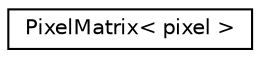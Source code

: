digraph "Graphical Class Hierarchy"
{
 // LATEX_PDF_SIZE
  edge [fontname="Helvetica",fontsize="10",labelfontname="Helvetica",labelfontsize="10"];
  node [fontname="Helvetica",fontsize="10",shape=record];
  rankdir="LR";
  Node0 [label="PixelMatrix\< pixel \>",height=0.2,width=0.4,color="black", fillcolor="white", style="filled",URL="$class_pixel_matrix.html",tooltip=" "];
}
